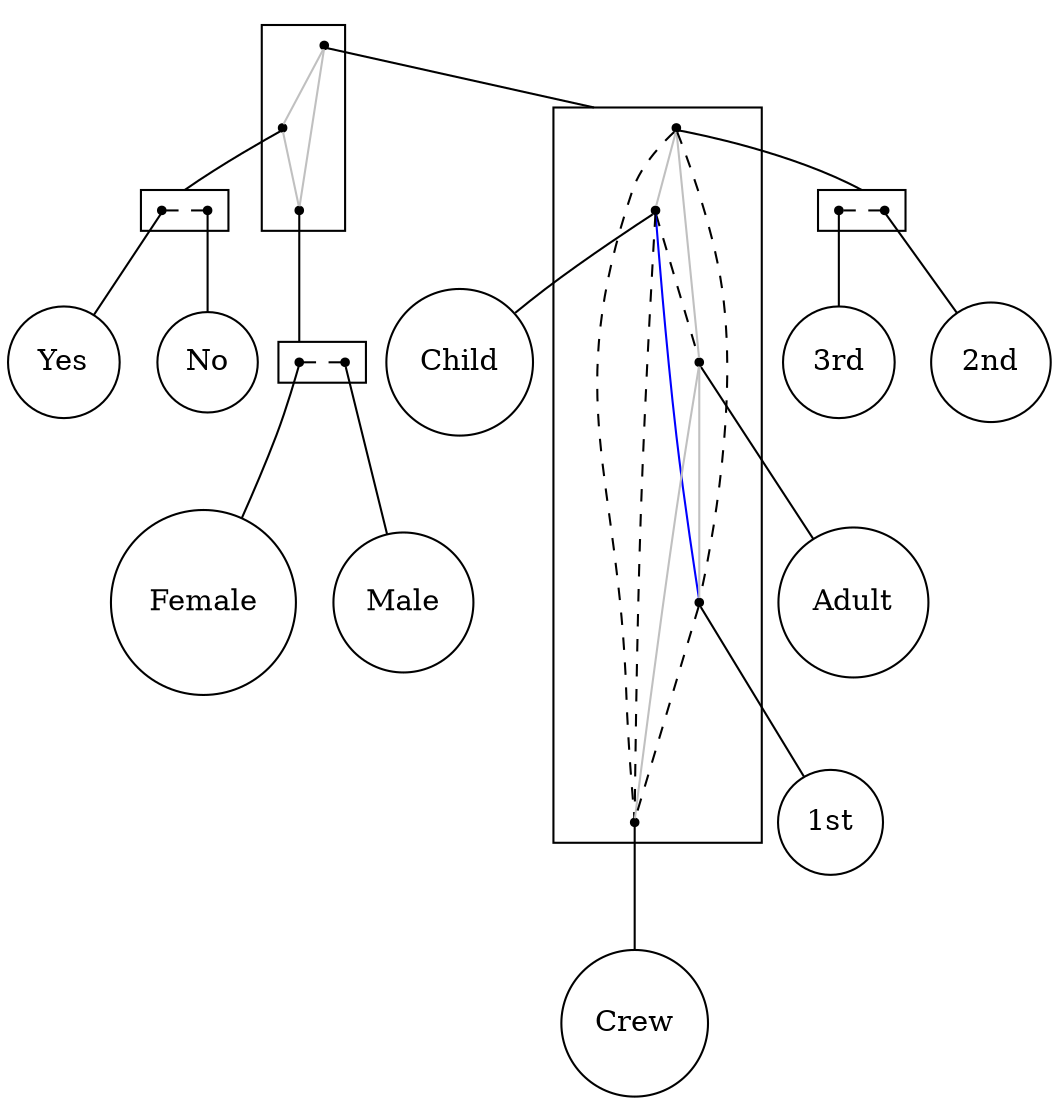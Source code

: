 strict digraph "linear_2-structure" {
compound=true;
fontname=Verdana;
fontsize=12;
newrank=true;
node [shape=circle];
Child;
Adult;
"1st";
Crew;
"2nd";
"3rd";
Female;
Male;
Yes;
No;
subgraph cluster_3rdCrewChild2nd1stFemaleNoAdultYesMale {
node [shape=point];
s_2nd1stAdult3rdCrewChild -> s_YesNo  [arrowhead=none, color=grey, style=solid];
s_2nd1stAdult3rdCrewChild -> s_MaleFemale  [arrowhead=none, color=grey, style=solid];
s_YesNo -> s_MaleFemale  [arrowhead=none, color=grey, style=solid];
}

subgraph cluster_2nd1stAdult3rdCrewChild {
node [shape=point];
s_2nd3rd -> s_Child  [arrowhead=none, color=grey, style=solid];
s_2nd3rd -> s_Adult  [arrowhead=none, color=grey, style=solid];
s_2nd3rd -> s_1st  [arrowhead=none, color=black, style=dashed];
s_2nd3rd -> s_Crew  [arrowhead=none, color=black, style=dashed];
s_Child -> s_Adult  [arrowhead=none, color=black, style=dashed];
s_Child -> s_1st  [arrowhead=none, color=blue, style=solid];
s_Child -> s_Crew  [arrowhead=none, color=black, style=dashed];
s_Adult -> s_1st  [arrowhead=none, color=grey, style=solid];
s_Adult -> s_Crew  [arrowhead=none, color=grey, style=solid];
s_1st -> s_Crew  [arrowhead=none, color=black, style=dashed];
}

subgraph cluster_2nd3rd {
rank=same;
node [shape=point];
s_2nd -> s_3rd  [arrowhead=none, color=black, style=dashed];
}

subgraph cluster_MaleFemale {
rank=same;
node [shape=point];
s_Female -> s_Male  [arrowhead=none, color=black, style=dashed];
}

subgraph cluster_YesNo {
rank=same;
node [shape=point];
s_Yes -> s_No  [arrowhead=none, color=black, style=dashed];
}

s_2nd1stAdult3rdCrewChild -> s_2nd3rd  [arrowhead=none, lhead=cluster_2nd1stAdult3rdCrewChild];
s_YesNo -> s_Yes  [arrowhead=none, lhead=cluster_YesNo];
s_MaleFemale -> s_Female  [arrowhead=none, lhead=cluster_MaleFemale];
s_2nd3rd -> s_2nd  [arrowhead=none, lhead=cluster_2nd3rd];
s_Child -> Child  [arrowhead=none];
s_Adult -> Adult  [arrowhead=none];
s_1st -> "1st"  [arrowhead=none];
s_Crew -> Crew  [arrowhead=none];
s_2nd -> "2nd"  [arrowhead=none];
s_3rd -> "3rd"  [arrowhead=none];
s_Female -> Female  [arrowhead=none];
s_Male -> Male  [arrowhead=none];
s_Yes -> Yes  [arrowhead=none];
s_No -> No  [arrowhead=none];
}
